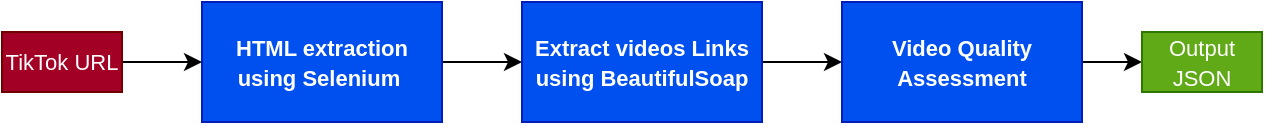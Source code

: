 <mxfile>
    <diagram id="qDjFmBlUV1IK3GnoiTAx" name="Page-1">
        <mxGraphModel dx="448" dy="434" grid="1" gridSize="10" guides="1" tooltips="1" connect="1" arrows="1" fold="1" page="1" pageScale="1" pageWidth="827" pageHeight="1169" math="0" shadow="0">
            <root>
                <mxCell id="0"/>
                <mxCell id="1" parent="0"/>
                <mxCell id="6" value="" style="edgeStyle=none;html=1;" parent="1" source="2" target="3" edge="1">
                    <mxGeometry relative="1" as="geometry"/>
                </mxCell>
                <mxCell id="2" value="&lt;b&gt;&lt;font style=&quot;font-size: 11px;&quot;&gt;HTML extraction using Selenium&amp;nbsp;&lt;/font&gt;&lt;/b&gt;" style="whiteSpace=wrap;html=1;fillColor=#0050ef;fontColor=#ffffff;strokeColor=#001DBC;" parent="1" vertex="1">
                    <mxGeometry x="120" y="140" width="120" height="60" as="geometry"/>
                </mxCell>
                <mxCell id="5" value="" style="edgeStyle=none;html=1;" parent="1" source="3" target="4" edge="1">
                    <mxGeometry relative="1" as="geometry"/>
                </mxCell>
                <mxCell id="3" value="&lt;b&gt;&lt;font style=&quot;font-size: 11px;&quot;&gt;Extract videos Links using BeautifulSoap&lt;/font&gt;&lt;/b&gt;" style="whiteSpace=wrap;html=1;fillColor=#0050ef;fontColor=#ffffff;strokeColor=#001DBC;" parent="1" vertex="1">
                    <mxGeometry x="280" y="140" width="120" height="60" as="geometry"/>
                </mxCell>
                <mxCell id="8" value="" style="edgeStyle=none;html=1;" parent="1" source="4" target="7" edge="1">
                    <mxGeometry relative="1" as="geometry"/>
                </mxCell>
                <mxCell id="4" value="&lt;b&gt;&lt;font style=&quot;font-size: 11px;&quot;&gt;Video Quality Assessment&lt;/font&gt;&lt;/b&gt;" style="whiteSpace=wrap;html=1;fillColor=#0050ef;fontColor=#ffffff;strokeColor=#001DBC;" parent="1" vertex="1">
                    <mxGeometry x="440" y="140" width="120" height="60" as="geometry"/>
                </mxCell>
                <mxCell id="7" value="&lt;font style=&quot;font-size: 11px;&quot;&gt;Output JSON&lt;/font&gt;" style="text;strokeColor=#2D7600;align=center;fillColor=#60a917;html=1;verticalAlign=middle;whiteSpace=wrap;rounded=0;fontColor=#ffffff;" parent="1" vertex="1">
                    <mxGeometry x="590" y="155" width="60" height="30" as="geometry"/>
                </mxCell>
                <mxCell id="10" value="" style="edgeStyle=none;html=1;" parent="1" source="9" target="2" edge="1">
                    <mxGeometry relative="1" as="geometry"/>
                </mxCell>
                <mxCell id="9" value="&lt;font style=&quot;font-size: 11px;&quot;&gt;TikTok URL&lt;/font&gt;" style="text;strokeColor=#6F0000;align=center;fillColor=#a20025;html=1;verticalAlign=middle;whiteSpace=wrap;rounded=0;fontColor=#ffffff;" parent="1" vertex="1">
                    <mxGeometry x="20" y="155" width="60" height="30" as="geometry"/>
                </mxCell>
            </root>
        </mxGraphModel>
    </diagram>
</mxfile>